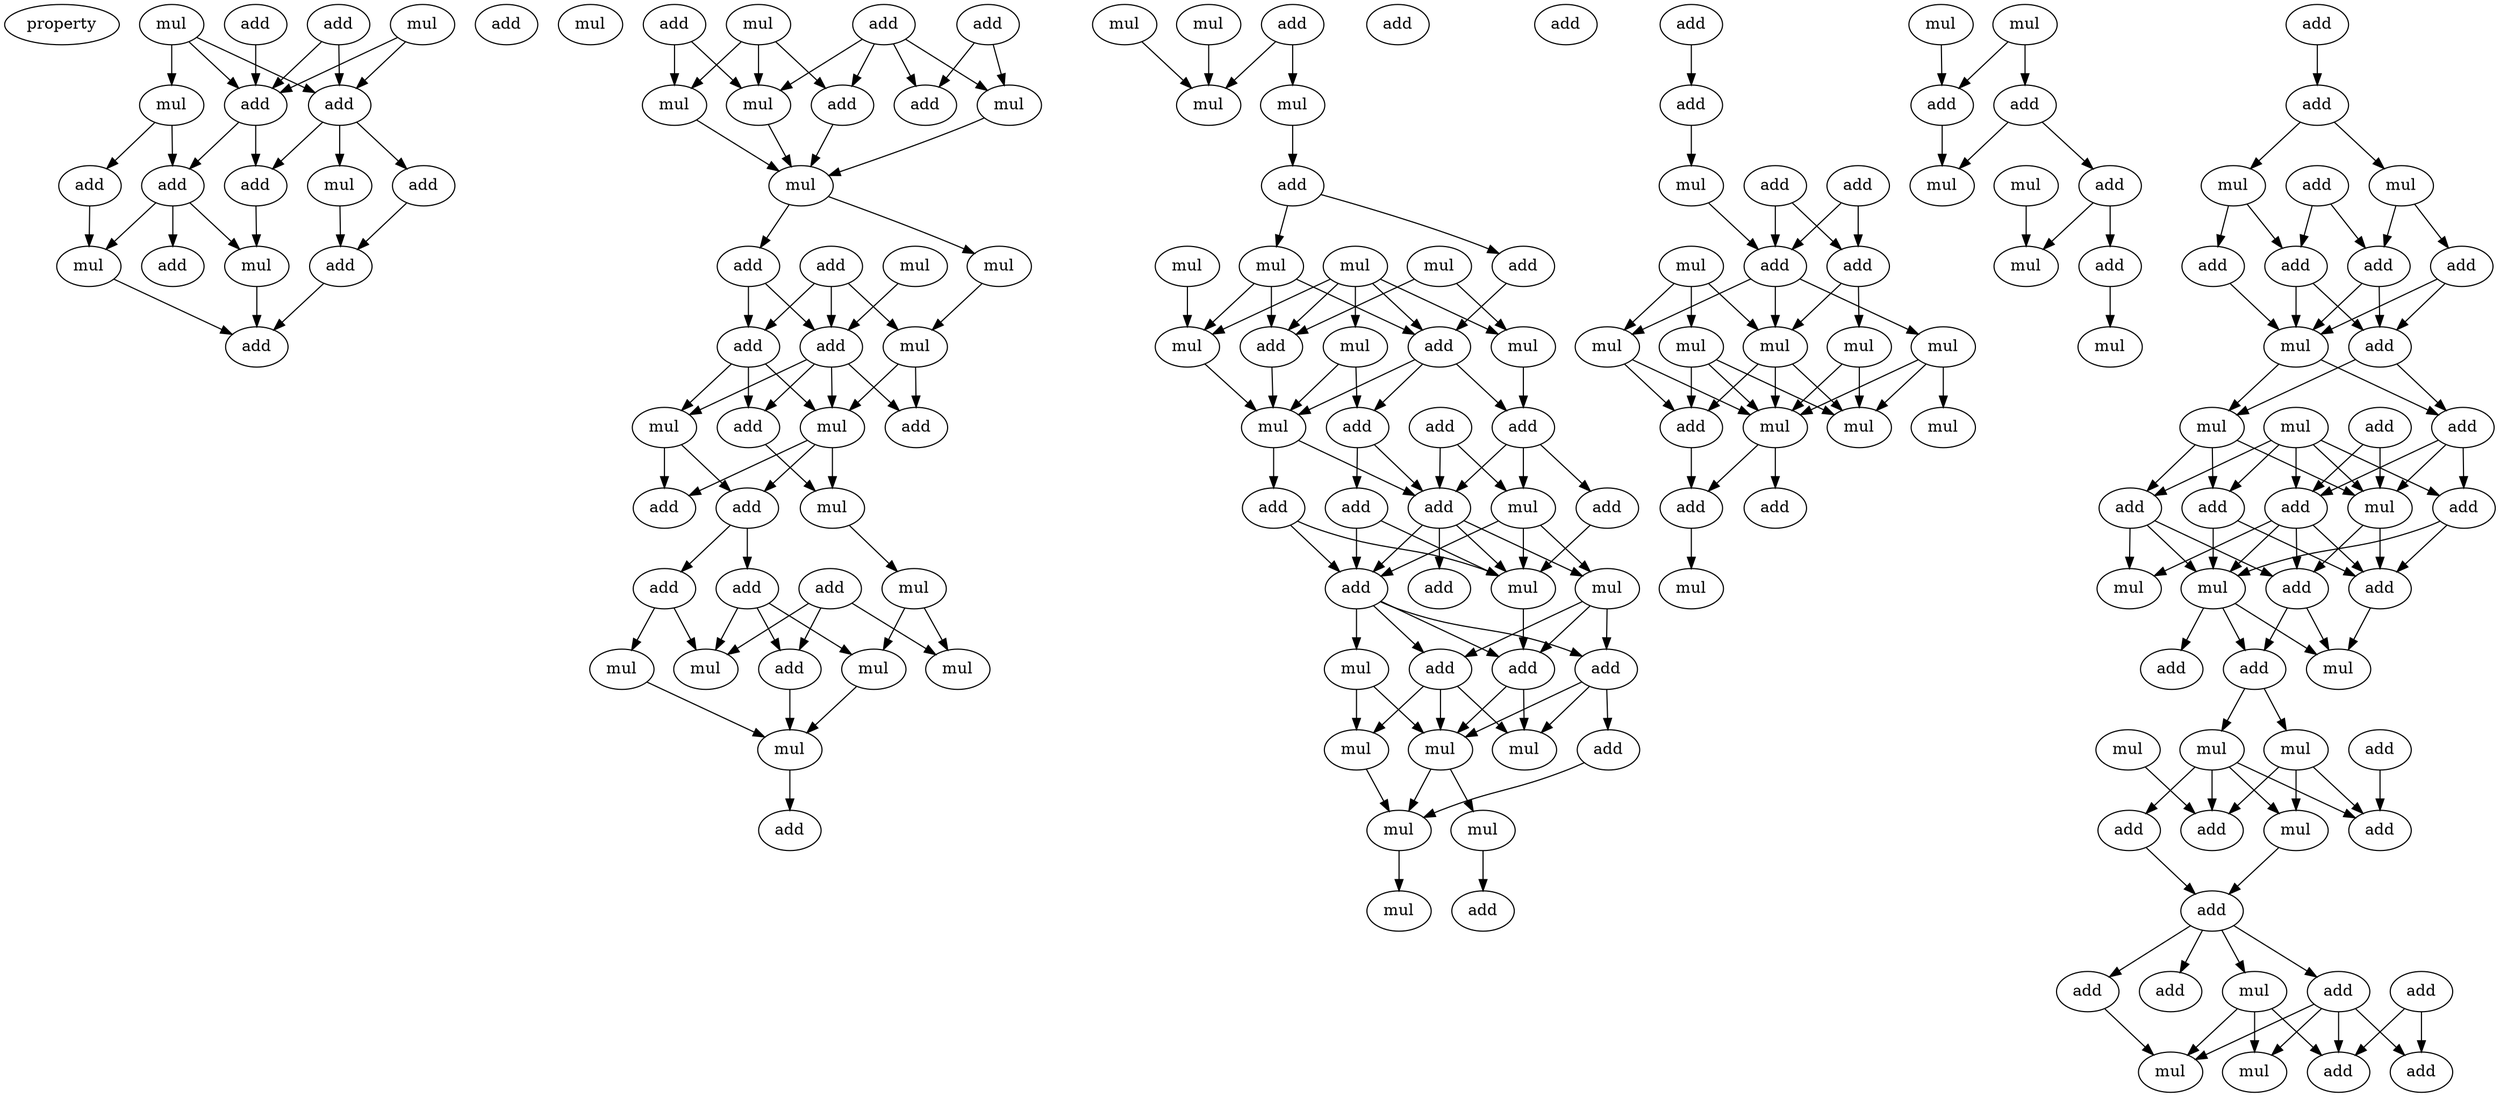 digraph {
    node [fontcolor=black]
    property [mul=2,lf=1.3]
    0 [ label = mul ];
    1 [ label = add ];
    2 [ label = add ];
    3 [ label = add ];
    4 [ label = mul ];
    5 [ label = add ];
    6 [ label = add ];
    7 [ label = mul ];
    8 [ label = mul ];
    9 [ label = add ];
    10 [ label = add ];
    11 [ label = add ];
    12 [ label = add ];
    13 [ label = mul ];
    14 [ label = add ];
    15 [ label = mul ];
    16 [ label = mul ];
    17 [ label = add ];
    18 [ label = add ];
    19 [ label = add ];
    20 [ label = add ];
    21 [ label = mul ];
    22 [ label = add ];
    23 [ label = add ];
    24 [ label = mul ];
    25 [ label = mul ];
    26 [ label = mul ];
    27 [ label = add ];
    28 [ label = mul ];
    29 [ label = add ];
    30 [ label = add ];
    31 [ label = mul ];
    32 [ label = mul ];
    33 [ label = add ];
    34 [ label = add ];
    35 [ label = mul ];
    36 [ label = add ];
    37 [ label = mul ];
    38 [ label = add ];
    39 [ label = mul ];
    40 [ label = mul ];
    41 [ label = add ];
    42 [ label = add ];
    43 [ label = add ];
    44 [ label = mul ];
    45 [ label = add ];
    46 [ label = add ];
    47 [ label = add ];
    48 [ label = mul ];
    49 [ label = mul ];
    50 [ label = mul ];
    51 [ label = mul ];
    52 [ label = mul ];
    53 [ label = add ];
    54 [ label = mul ];
    55 [ label = add ];
    56 [ label = mul ];
    57 [ label = mul ];
    58 [ label = mul ];
    59 [ label = add ];
    60 [ label = add ];
    61 [ label = mul ];
    62 [ label = mul ];
    63 [ label = add ];
    64 [ label = mul ];
    65 [ label = mul ];
    66 [ label = mul ];
    67 [ label = add ];
    68 [ label = mul ];
    69 [ label = add ];
    70 [ label = mul ];
    71 [ label = add ];
    72 [ label = mul ];
    73 [ label = add ];
    74 [ label = add ];
    75 [ label = add ];
    76 [ label = add ];
    77 [ label = mul ];
    78 [ label = add ];
    79 [ label = add ];
    80 [ label = mul ];
    81 [ label = add ];
    82 [ label = add ];
    83 [ label = mul ];
    84 [ label = add ];
    85 [ label = add ];
    86 [ label = mul ];
    87 [ label = add ];
    88 [ label = mul ];
    89 [ label = mul ];
    90 [ label = add ];
    91 [ label = mul ];
    92 [ label = add ];
    93 [ label = mul ];
    94 [ label = mul ];
    95 [ label = add ];
    96 [ label = mul ];
    97 [ label = add ];
    98 [ label = add ];
    99 [ label = add ];
    100 [ label = mul ];
    101 [ label = add ];
    102 [ label = add ];
    103 [ label = add ];
    104 [ label = mul ];
    105 [ label = mul ];
    106 [ label = mul ];
    107 [ label = mul ];
    108 [ label = mul ];
    109 [ label = mul ];
    110 [ label = mul ];
    111 [ label = mul ];
    112 [ label = add ];
    113 [ label = mul ];
    114 [ label = add ];
    115 [ label = add ];
    116 [ label = mul ];
    117 [ label = mul ];
    118 [ label = mul ];
    119 [ label = add ];
    120 [ label = add ];
    121 [ label = add ];
    122 [ label = mul ];
    123 [ label = mul ];
    124 [ label = add ];
    125 [ label = mul ];
    126 [ label = add ];
    127 [ label = mul ];
    128 [ label = add ];
    129 [ label = mul ];
    130 [ label = mul ];
    131 [ label = add ];
    132 [ label = add ];
    133 [ label = add ];
    134 [ label = add ];
    135 [ label = add ];
    136 [ label = add ];
    137 [ label = mul ];
    138 [ label = mul ];
    139 [ label = mul ];
    140 [ label = add ];
    141 [ label = add ];
    142 [ label = add ];
    143 [ label = add ];
    144 [ label = mul ];
    145 [ label = add ];
    146 [ label = add ];
    147 [ label = mul ];
    148 [ label = add ];
    149 [ label = mul ];
    150 [ label = add ];
    151 [ label = add ];
    152 [ label = add ];
    153 [ label = mul ];
    154 [ label = mul ];
    155 [ label = mul ];
    156 [ label = add ];
    157 [ label = mul ];
    158 [ label = mul ];
    159 [ label = add ];
    160 [ label = add ];
    161 [ label = add ];
    162 [ label = add ];
    163 [ label = add ];
    164 [ label = mul ];
    165 [ label = add ];
    166 [ label = add ];
    167 [ label = add ];
    168 [ label = add ];
    169 [ label = mul ];
    170 [ label = mul ];
    171 [ label = add ];
    0 -> 5 [ name = 0 ];
    0 -> 6 [ name = 1 ];
    0 -> 7 [ name = 2 ];
    1 -> 6 [ name = 3 ];
    2 -> 5 [ name = 4 ];
    2 -> 6 [ name = 5 ];
    4 -> 5 [ name = 6 ];
    4 -> 6 [ name = 7 ];
    5 -> 8 [ name = 8 ];
    5 -> 10 [ name = 9 ];
    5 -> 12 [ name = 10 ];
    6 -> 10 [ name = 11 ];
    6 -> 11 [ name = 12 ];
    7 -> 9 [ name = 13 ];
    7 -> 11 [ name = 14 ];
    8 -> 14 [ name = 15 ];
    9 -> 15 [ name = 16 ];
    10 -> 16 [ name = 17 ];
    11 -> 15 [ name = 18 ];
    11 -> 16 [ name = 19 ];
    11 -> 17 [ name = 20 ];
    12 -> 14 [ name = 21 ];
    14 -> 18 [ name = 22 ];
    15 -> 18 [ name = 23 ];
    16 -> 18 [ name = 24 ];
    19 -> 24 [ name = 25 ];
    19 -> 25 [ name = 26 ];
    20 -> 26 [ name = 27 ];
    20 -> 27 [ name = 28 ];
    21 -> 23 [ name = 29 ];
    21 -> 24 [ name = 30 ];
    21 -> 25 [ name = 31 ];
    22 -> 23 [ name = 32 ];
    22 -> 24 [ name = 33 ];
    22 -> 26 [ name = 34 ];
    22 -> 27 [ name = 35 ];
    23 -> 28 [ name = 36 ];
    24 -> 28 [ name = 37 ];
    25 -> 28 [ name = 38 ];
    26 -> 28 [ name = 39 ];
    28 -> 29 [ name = 40 ];
    28 -> 31 [ name = 41 ];
    29 -> 33 [ name = 42 ];
    29 -> 34 [ name = 43 ];
    30 -> 33 [ name = 44 ];
    30 -> 34 [ name = 45 ];
    30 -> 35 [ name = 46 ];
    31 -> 35 [ name = 47 ];
    32 -> 34 [ name = 48 ];
    33 -> 37 [ name = 49 ];
    33 -> 38 [ name = 50 ];
    33 -> 39 [ name = 51 ];
    34 -> 36 [ name = 52 ];
    34 -> 37 [ name = 53 ];
    34 -> 38 [ name = 54 ];
    34 -> 39 [ name = 55 ];
    35 -> 36 [ name = 56 ];
    35 -> 39 [ name = 57 ];
    37 -> 41 [ name = 58 ];
    37 -> 42 [ name = 59 ];
    38 -> 40 [ name = 60 ];
    39 -> 40 [ name = 61 ];
    39 -> 41 [ name = 62 ];
    39 -> 42 [ name = 63 ];
    40 -> 44 [ name = 64 ];
    41 -> 43 [ name = 65 ];
    41 -> 46 [ name = 66 ];
    43 -> 47 [ name = 67 ];
    43 -> 48 [ name = 68 ];
    43 -> 50 [ name = 69 ];
    44 -> 50 [ name = 70 ];
    44 -> 51 [ name = 71 ];
    45 -> 47 [ name = 72 ];
    45 -> 48 [ name = 73 ];
    45 -> 51 [ name = 74 ];
    46 -> 48 [ name = 75 ];
    46 -> 49 [ name = 76 ];
    47 -> 52 [ name = 77 ];
    49 -> 52 [ name = 78 ];
    50 -> 52 [ name = 79 ];
    52 -> 53 [ name = 80 ];
    54 -> 57 [ name = 81 ];
    55 -> 57 [ name = 82 ];
    55 -> 58 [ name = 83 ];
    56 -> 57 [ name = 84 ];
    58 -> 60 [ name = 85 ];
    60 -> 63 [ name = 86 ];
    60 -> 64 [ name = 87 ];
    61 -> 69 [ name = 88 ];
    61 -> 70 [ name = 89 ];
    62 -> 66 [ name = 90 ];
    62 -> 67 [ name = 91 ];
    62 -> 68 [ name = 92 ];
    62 -> 69 [ name = 93 ];
    62 -> 70 [ name = 94 ];
    63 -> 67 [ name = 95 ];
    64 -> 66 [ name = 96 ];
    64 -> 67 [ name = 97 ];
    64 -> 69 [ name = 98 ];
    65 -> 66 [ name = 99 ];
    66 -> 72 [ name = 100 ];
    67 -> 71 [ name = 101 ];
    67 -> 72 [ name = 102 ];
    67 -> 73 [ name = 103 ];
    68 -> 71 [ name = 104 ];
    68 -> 72 [ name = 105 ];
    69 -> 72 [ name = 106 ];
    70 -> 73 [ name = 107 ];
    71 -> 78 [ name = 108 ];
    71 -> 79 [ name = 109 ];
    72 -> 76 [ name = 110 ];
    72 -> 79 [ name = 111 ];
    73 -> 75 [ name = 112 ];
    73 -> 77 [ name = 113 ];
    73 -> 79 [ name = 114 ];
    74 -> 77 [ name = 115 ];
    74 -> 79 [ name = 116 ];
    75 -> 83 [ name = 117 ];
    76 -> 81 [ name = 118 ];
    76 -> 83 [ name = 119 ];
    77 -> 80 [ name = 120 ];
    77 -> 81 [ name = 121 ];
    77 -> 83 [ name = 122 ];
    78 -> 81 [ name = 123 ];
    78 -> 83 [ name = 124 ];
    79 -> 80 [ name = 125 ];
    79 -> 81 [ name = 126 ];
    79 -> 82 [ name = 127 ];
    79 -> 83 [ name = 128 ];
    80 -> 84 [ name = 129 ];
    80 -> 85 [ name = 130 ];
    80 -> 87 [ name = 131 ];
    81 -> 84 [ name = 132 ];
    81 -> 85 [ name = 133 ];
    81 -> 86 [ name = 134 ];
    81 -> 87 [ name = 135 ];
    83 -> 84 [ name = 136 ];
    84 -> 88 [ name = 137 ];
    84 -> 89 [ name = 138 ];
    85 -> 88 [ name = 139 ];
    85 -> 89 [ name = 140 ];
    85 -> 91 [ name = 141 ];
    86 -> 89 [ name = 142 ];
    86 -> 91 [ name = 143 ];
    87 -> 88 [ name = 144 ];
    87 -> 89 [ name = 145 ];
    87 -> 90 [ name = 146 ];
    89 -> 93 [ name = 147 ];
    89 -> 94 [ name = 148 ];
    90 -> 93 [ name = 149 ];
    91 -> 93 [ name = 150 ];
    93 -> 96 [ name = 151 ];
    94 -> 95 [ name = 152 ];
    97 -> 98 [ name = 153 ];
    98 -> 100 [ name = 154 ];
    99 -> 102 [ name = 155 ];
    99 -> 103 [ name = 156 ];
    100 -> 103 [ name = 157 ];
    101 -> 102 [ name = 158 ];
    101 -> 103 [ name = 159 ];
    102 -> 106 [ name = 160 ];
    102 -> 107 [ name = 161 ];
    103 -> 105 [ name = 162 ];
    103 -> 107 [ name = 163 ];
    103 -> 108 [ name = 164 ];
    104 -> 105 [ name = 165 ];
    104 -> 107 [ name = 166 ];
    104 -> 109 [ name = 167 ];
    105 -> 110 [ name = 168 ];
    105 -> 112 [ name = 169 ];
    106 -> 110 [ name = 170 ];
    106 -> 113 [ name = 171 ];
    107 -> 110 [ name = 172 ];
    107 -> 112 [ name = 173 ];
    107 -> 113 [ name = 174 ];
    108 -> 110 [ name = 175 ];
    108 -> 111 [ name = 176 ];
    108 -> 113 [ name = 177 ];
    109 -> 110 [ name = 178 ];
    109 -> 112 [ name = 179 ];
    109 -> 113 [ name = 180 ];
    110 -> 114 [ name = 181 ];
    110 -> 115 [ name = 182 ];
    112 -> 115 [ name = 183 ];
    115 -> 116 [ name = 184 ];
    117 -> 119 [ name = 185 ];
    118 -> 119 [ name = 186 ];
    118 -> 120 [ name = 187 ];
    119 -> 122 [ name = 188 ];
    120 -> 121 [ name = 189 ];
    120 -> 122 [ name = 190 ];
    121 -> 124 [ name = 191 ];
    121 -> 125 [ name = 192 ];
    123 -> 125 [ name = 193 ];
    124 -> 127 [ name = 194 ];
    126 -> 128 [ name = 195 ];
    128 -> 129 [ name = 196 ];
    128 -> 130 [ name = 197 ];
    129 -> 133 [ name = 198 ];
    129 -> 135 [ name = 199 ];
    130 -> 132 [ name = 200 ];
    130 -> 134 [ name = 201 ];
    131 -> 132 [ name = 202 ];
    131 -> 135 [ name = 203 ];
    132 -> 136 [ name = 204 ];
    132 -> 137 [ name = 205 ];
    133 -> 137 [ name = 206 ];
    134 -> 136 [ name = 207 ];
    134 -> 137 [ name = 208 ];
    135 -> 136 [ name = 209 ];
    135 -> 137 [ name = 210 ];
    136 -> 139 [ name = 211 ];
    136 -> 140 [ name = 212 ];
    137 -> 139 [ name = 213 ];
    137 -> 140 [ name = 214 ];
    138 -> 142 [ name = 215 ];
    138 -> 143 [ name = 216 ];
    138 -> 144 [ name = 217 ];
    138 -> 145 [ name = 218 ];
    138 -> 146 [ name = 219 ];
    139 -> 143 [ name = 220 ];
    139 -> 144 [ name = 221 ];
    139 -> 145 [ name = 222 ];
    140 -> 142 [ name = 223 ];
    140 -> 144 [ name = 224 ];
    140 -> 146 [ name = 225 ];
    141 -> 144 [ name = 226 ];
    141 -> 146 [ name = 227 ];
    142 -> 147 [ name = 228 ];
    142 -> 148 [ name = 229 ];
    143 -> 147 [ name = 230 ];
    143 -> 148 [ name = 231 ];
    144 -> 148 [ name = 232 ];
    144 -> 150 [ name = 233 ];
    145 -> 147 [ name = 234 ];
    145 -> 149 [ name = 235 ];
    145 -> 150 [ name = 236 ];
    146 -> 147 [ name = 237 ];
    146 -> 148 [ name = 238 ];
    146 -> 149 [ name = 239 ];
    146 -> 150 [ name = 240 ];
    147 -> 151 [ name = 241 ];
    147 -> 152 [ name = 242 ];
    147 -> 153 [ name = 243 ];
    148 -> 153 [ name = 244 ];
    150 -> 152 [ name = 245 ];
    150 -> 153 [ name = 246 ];
    152 -> 155 [ name = 247 ];
    152 -> 157 [ name = 248 ];
    154 -> 160 [ name = 249 ];
    155 -> 158 [ name = 250 ];
    155 -> 159 [ name = 251 ];
    155 -> 160 [ name = 252 ];
    155 -> 161 [ name = 253 ];
    156 -> 161 [ name = 254 ];
    157 -> 158 [ name = 255 ];
    157 -> 160 [ name = 256 ];
    157 -> 161 [ name = 257 ];
    158 -> 162 [ name = 258 ];
    159 -> 162 [ name = 259 ];
    162 -> 164 [ name = 260 ];
    162 -> 165 [ name = 261 ];
    162 -> 166 [ name = 262 ];
    162 -> 167 [ name = 263 ];
    163 -> 168 [ name = 264 ];
    163 -> 171 [ name = 265 ];
    164 -> 169 [ name = 266 ];
    164 -> 170 [ name = 267 ];
    164 -> 171 [ name = 268 ];
    166 -> 169 [ name = 269 ];
    167 -> 168 [ name = 270 ];
    167 -> 169 [ name = 271 ];
    167 -> 170 [ name = 272 ];
    167 -> 171 [ name = 273 ];
}
